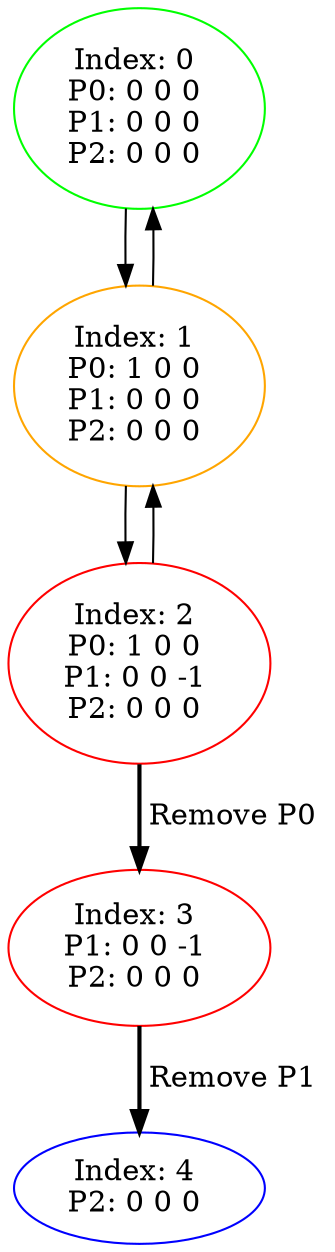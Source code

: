 digraph G {
color = "black"
0[label = "Index: 0 
P0: 0 0 0 
P1: 0 0 0 
P2: 0 0 0 
", color = "green"]
1[label = "Index: 1 
P0: 1 0 0 
P1: 0 0 0 
P2: 0 0 0 
", color = "orange"]
2[label = "Index: 2 
P0: 1 0 0 
P1: 0 0 -1 
P2: 0 0 0 
", color = "red"]
3[label = "Index: 3 
P1: 0 0 -1 
P2: 0 0 0 
", color = "red"]
4[label = "Index: 4 
P2: 0 0 0 
", color = "blue"]
0 -> 1

1 -> 0
1 -> 2

2 -> 1
2 -> 3[style=bold label=" Remove P0 "];


3 -> 4[style=bold label=" Remove P1 "];


}

